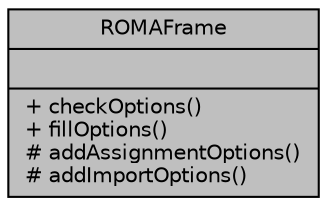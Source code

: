 digraph "ROMAFrame"
{
  edge [fontname="Helvetica",fontsize="10",labelfontname="Helvetica",labelfontsize="10"];
  node [fontname="Helvetica",fontsize="10",shape=record];
  Node1 [label="{ROMAFrame\n||+ checkOptions()\l+ fillOptions()\l# addAssignmentOptions()\l# addImportOptions()\l}",height=0.2,width=0.4,color="black", fillcolor="grey75", style="filled", fontcolor="black"];
}
